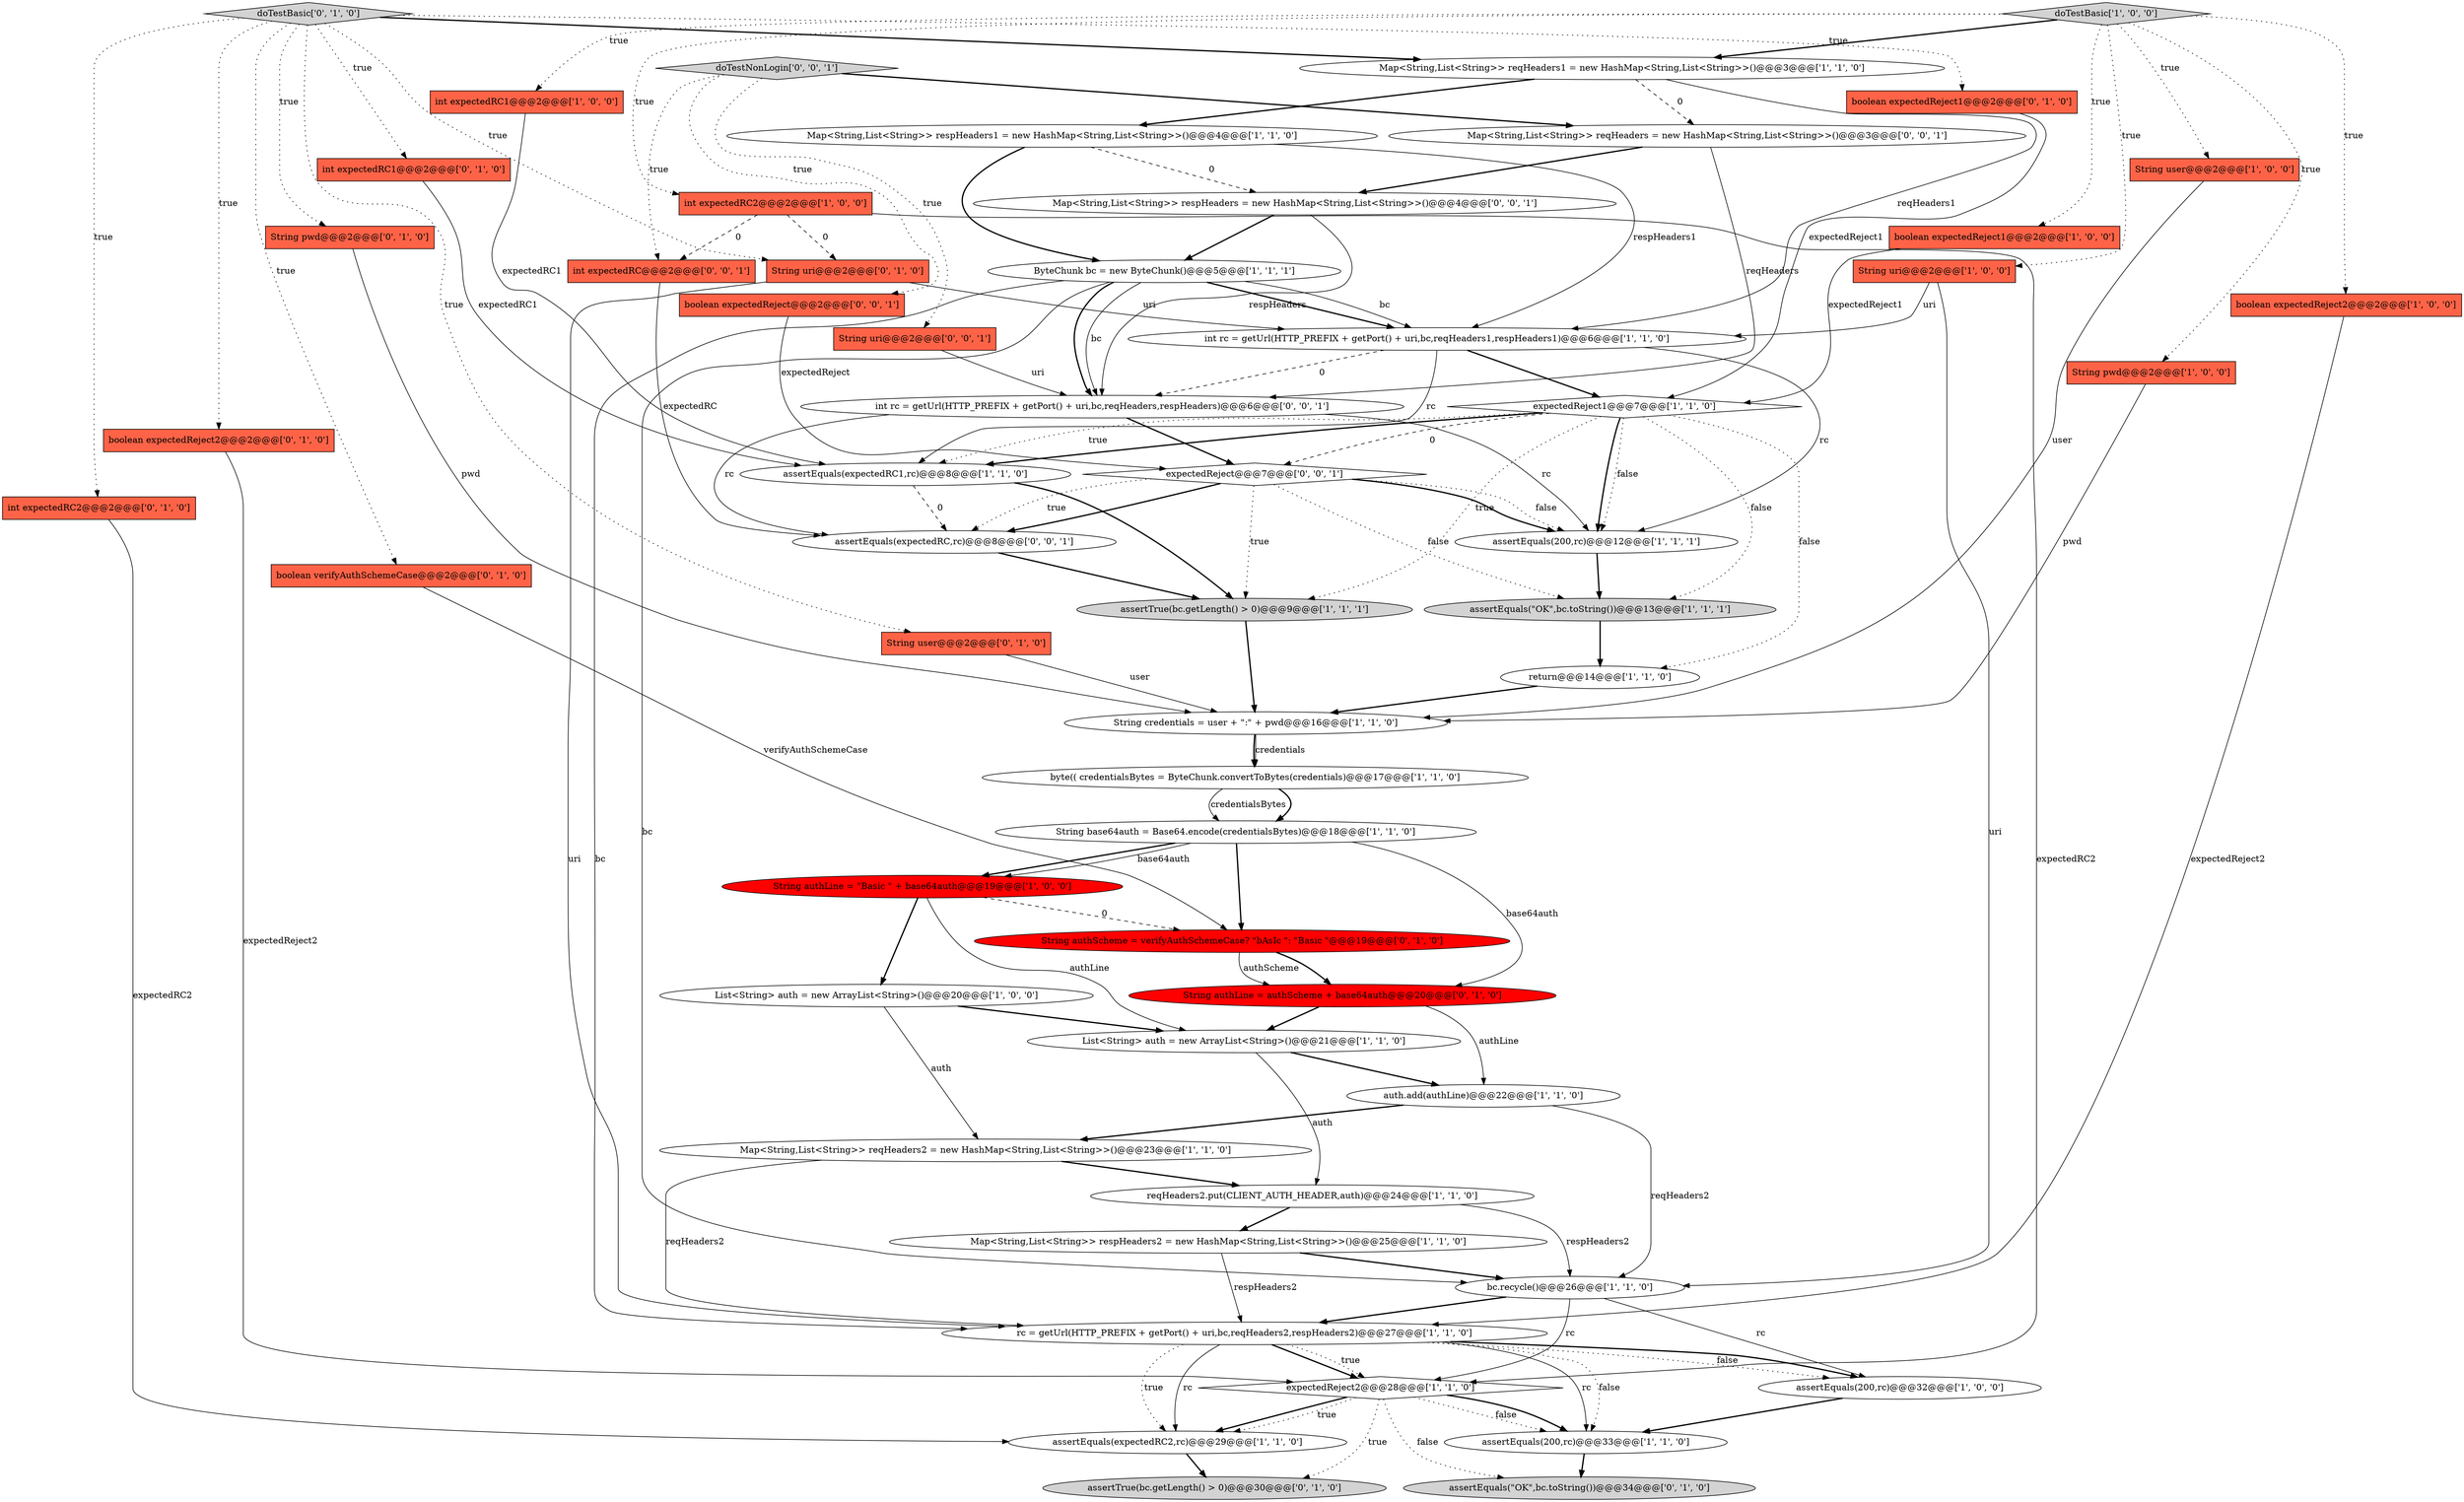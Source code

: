 digraph {
4 [style = filled, label = "return@@@14@@@['1', '1', '0']", fillcolor = white, shape = ellipse image = "AAA0AAABBB1BBB"];
46 [style = filled, label = "doTestBasic['0', '1', '0']", fillcolor = lightgray, shape = diamond image = "AAA0AAABBB2BBB"];
24 [style = filled, label = "String user@@@2@@@['1', '0', '0']", fillcolor = tomato, shape = box image = "AAA0AAABBB1BBB"];
45 [style = filled, label = "String uri@@@2@@@['0', '1', '0']", fillcolor = tomato, shape = box image = "AAA1AAABBB2BBB"];
32 [style = filled, label = "String authLine = \"Basic \" + base64auth@@@19@@@['1', '0', '0']", fillcolor = red, shape = ellipse image = "AAA1AAABBB1BBB"];
7 [style = filled, label = "doTestBasic['1', '0', '0']", fillcolor = lightgray, shape = diamond image = "AAA0AAABBB1BBB"];
35 [style = filled, label = "boolean expectedReject2@@@2@@@['0', '1', '0']", fillcolor = tomato, shape = box image = "AAA0AAABBB2BBB"];
15 [style = filled, label = "List<String> auth = new ArrayList<String>()@@@21@@@['1', '1', '0']", fillcolor = white, shape = ellipse image = "AAA0AAABBB1BBB"];
25 [style = filled, label = "Map<String,List<String>> respHeaders1 = new HashMap<String,List<String>>()@@@4@@@['1', '1', '0']", fillcolor = white, shape = ellipse image = "AAA0AAABBB1BBB"];
42 [style = filled, label = "boolean expectedReject1@@@2@@@['0', '1', '0']", fillcolor = tomato, shape = box image = "AAA0AAABBB2BBB"];
13 [style = filled, label = "assertEquals(expectedRC1,rc)@@@8@@@['1', '1', '0']", fillcolor = white, shape = ellipse image = "AAA0AAABBB1BBB"];
30 [style = filled, label = "List<String> auth = new ArrayList<String>()@@@20@@@['1', '0', '0']", fillcolor = white, shape = ellipse image = "AAA0AAABBB1BBB"];
26 [style = filled, label = "int rc = getUrl(HTTP_PREFIX + getPort() + uri,bc,reqHeaders1,respHeaders1)@@@6@@@['1', '1', '0']", fillcolor = white, shape = ellipse image = "AAA0AAABBB1BBB"];
41 [style = filled, label = "int expectedRC1@@@2@@@['0', '1', '0']", fillcolor = tomato, shape = box image = "AAA0AAABBB2BBB"];
12 [style = filled, label = "String base64auth = Base64.encode(credentialsBytes)@@@18@@@['1', '1', '0']", fillcolor = white, shape = ellipse image = "AAA0AAABBB1BBB"];
54 [style = filled, label = "int expectedRC@@@2@@@['0', '0', '1']", fillcolor = tomato, shape = box image = "AAA0AAABBB3BBB"];
38 [style = filled, label = "assertTrue(bc.getLength() > 0)@@@30@@@['0', '1', '0']", fillcolor = lightgray, shape = ellipse image = "AAA0AAABBB2BBB"];
2 [style = filled, label = "auth.add(authLine)@@@22@@@['1', '1', '0']", fillcolor = white, shape = ellipse image = "AAA0AAABBB1BBB"];
47 [style = filled, label = "Map<String,List<String>> respHeaders = new HashMap<String,List<String>>()@@@4@@@['0', '0', '1']", fillcolor = white, shape = ellipse image = "AAA0AAABBB3BBB"];
37 [style = filled, label = "String authLine = authScheme + base64auth@@@20@@@['0', '1', '0']", fillcolor = red, shape = ellipse image = "AAA1AAABBB2BBB"];
50 [style = filled, label = "boolean expectedReject@@@2@@@['0', '0', '1']", fillcolor = tomato, shape = box image = "AAA0AAABBB3BBB"];
18 [style = filled, label = "ByteChunk bc = new ByteChunk()@@@5@@@['1', '1', '1']", fillcolor = white, shape = ellipse image = "AAA0AAABBB1BBB"];
43 [style = filled, label = "int expectedRC2@@@2@@@['0', '1', '0']", fillcolor = tomato, shape = box image = "AAA0AAABBB2BBB"];
14 [style = filled, label = "String credentials = user + \":\" + pwd@@@16@@@['1', '1', '0']", fillcolor = white, shape = ellipse image = "AAA0AAABBB1BBB"];
17 [style = filled, label = "boolean expectedReject1@@@2@@@['1', '0', '0']", fillcolor = tomato, shape = box image = "AAA0AAABBB1BBB"];
11 [style = filled, label = "boolean expectedReject2@@@2@@@['1', '0', '0']", fillcolor = tomato, shape = box image = "AAA0AAABBB1BBB"];
0 [style = filled, label = "String uri@@@2@@@['1', '0', '0']", fillcolor = tomato, shape = box image = "AAA0AAABBB1BBB"];
21 [style = filled, label = "reqHeaders2.put(CLIENT_AUTH_HEADER,auth)@@@24@@@['1', '1', '0']", fillcolor = white, shape = ellipse image = "AAA0AAABBB1BBB"];
36 [style = filled, label = "boolean verifyAuthSchemeCase@@@2@@@['0', '1', '0']", fillcolor = tomato, shape = box image = "AAA0AAABBB2BBB"];
55 [style = filled, label = "assertEquals(expectedRC,rc)@@@8@@@['0', '0', '1']", fillcolor = white, shape = ellipse image = "AAA0AAABBB3BBB"];
31 [style = filled, label = "int expectedRC2@@@2@@@['1', '0', '0']", fillcolor = tomato, shape = box image = "AAA1AAABBB1BBB"];
53 [style = filled, label = "doTestNonLogin['0', '0', '1']", fillcolor = lightgray, shape = diamond image = "AAA0AAABBB3BBB"];
39 [style = filled, label = "assertEquals(\"OK\",bc.toString())@@@34@@@['0', '1', '0']", fillcolor = lightgray, shape = ellipse image = "AAA0AAABBB2BBB"];
23 [style = filled, label = "assertTrue(bc.getLength() > 0)@@@9@@@['1', '1', '1']", fillcolor = lightgray, shape = ellipse image = "AAA0AAABBB1BBB"];
49 [style = filled, label = "expectedReject@@@7@@@['0', '0', '1']", fillcolor = white, shape = diamond image = "AAA0AAABBB3BBB"];
10 [style = filled, label = "expectedReject1@@@7@@@['1', '1', '0']", fillcolor = white, shape = diamond image = "AAA0AAABBB1BBB"];
22 [style = filled, label = "assertEquals(200,rc)@@@12@@@['1', '1', '1']", fillcolor = white, shape = ellipse image = "AAA0AAABBB1BBB"];
34 [style = filled, label = "String user@@@2@@@['0', '1', '0']", fillcolor = tomato, shape = box image = "AAA0AAABBB2BBB"];
5 [style = filled, label = "Map<String,List<String>> reqHeaders2 = new HashMap<String,List<String>>()@@@23@@@['1', '1', '0']", fillcolor = white, shape = ellipse image = "AAA0AAABBB1BBB"];
40 [style = filled, label = "String pwd@@@2@@@['0', '1', '0']", fillcolor = tomato, shape = box image = "AAA0AAABBB2BBB"];
48 [style = filled, label = "Map<String,List<String>> reqHeaders = new HashMap<String,List<String>>()@@@3@@@['0', '0', '1']", fillcolor = white, shape = ellipse image = "AAA0AAABBB3BBB"];
51 [style = filled, label = "String uri@@@2@@@['0', '0', '1']", fillcolor = tomato, shape = box image = "AAA0AAABBB3BBB"];
3 [style = filled, label = "assertEquals(expectedRC2,rc)@@@29@@@['1', '1', '0']", fillcolor = white, shape = ellipse image = "AAA0AAABBB1BBB"];
52 [style = filled, label = "int rc = getUrl(HTTP_PREFIX + getPort() + uri,bc,reqHeaders,respHeaders)@@@6@@@['0', '0', '1']", fillcolor = white, shape = ellipse image = "AAA0AAABBB3BBB"];
33 [style = filled, label = "assertEquals(\"OK\",bc.toString())@@@13@@@['1', '1', '1']", fillcolor = lightgray, shape = ellipse image = "AAA0AAABBB1BBB"];
16 [style = filled, label = "rc = getUrl(HTTP_PREFIX + getPort() + uri,bc,reqHeaders2,respHeaders2)@@@27@@@['1', '1', '0']", fillcolor = white, shape = ellipse image = "AAA0AAABBB1BBB"];
1 [style = filled, label = "String pwd@@@2@@@['1', '0', '0']", fillcolor = tomato, shape = box image = "AAA0AAABBB1BBB"];
27 [style = filled, label = "Map<String,List<String>> respHeaders2 = new HashMap<String,List<String>>()@@@25@@@['1', '1', '0']", fillcolor = white, shape = ellipse image = "AAA0AAABBB1BBB"];
28 [style = filled, label = "assertEquals(200,rc)@@@32@@@['1', '0', '0']", fillcolor = white, shape = ellipse image = "AAA0AAABBB1BBB"];
9 [style = filled, label = "Map<String,List<String>> reqHeaders1 = new HashMap<String,List<String>>()@@@3@@@['1', '1', '0']", fillcolor = white, shape = ellipse image = "AAA0AAABBB1BBB"];
8 [style = filled, label = "byte(( credentialsBytes = ByteChunk.convertToBytes(credentials)@@@17@@@['1', '1', '0']", fillcolor = white, shape = ellipse image = "AAA0AAABBB1BBB"];
19 [style = filled, label = "expectedReject2@@@28@@@['1', '1', '0']", fillcolor = white, shape = diamond image = "AAA0AAABBB1BBB"];
6 [style = filled, label = "bc.recycle()@@@26@@@['1', '1', '0']", fillcolor = white, shape = ellipse image = "AAA0AAABBB1BBB"];
29 [style = filled, label = "assertEquals(200,rc)@@@33@@@['1', '1', '0']", fillcolor = white, shape = ellipse image = "AAA0AAABBB1BBB"];
44 [style = filled, label = "String authScheme = verifyAuthSchemeCase? \"bAsIc \": \"Basic \"@@@19@@@['0', '1', '0']", fillcolor = red, shape = ellipse image = "AAA1AAABBB2BBB"];
20 [style = filled, label = "int expectedRC1@@@2@@@['1', '0', '0']", fillcolor = tomato, shape = box image = "AAA0AAABBB1BBB"];
41->13 [style = solid, label="expectedRC1"];
13->55 [style = dashed, label="0"];
36->44 [style = solid, label="verifyAuthSchemeCase"];
20->13 [style = solid, label="expectedRC1"];
12->44 [style = bold, label=""];
27->16 [style = solid, label="respHeaders2"];
26->10 [style = bold, label=""];
49->55 [style = dotted, label="true"];
37->15 [style = bold, label=""];
14->8 [style = solid, label="credentials"];
3->38 [style = bold, label=""];
35->19 [style = solid, label="expectedReject2"];
49->22 [style = bold, label=""];
49->55 [style = bold, label=""];
7->9 [style = bold, label=""];
55->23 [style = bold, label=""];
21->6 [style = solid, label="respHeaders2"];
16->29 [style = solid, label="rc"];
51->52 [style = solid, label="uri"];
10->33 [style = dotted, label="false"];
10->49 [style = dashed, label="0"];
7->1 [style = dotted, label="true"];
19->39 [style = dotted, label="false"];
19->3 [style = bold, label=""];
17->10 [style = solid, label="expectedReject1"];
0->26 [style = solid, label="uri"];
53->48 [style = bold, label=""];
32->44 [style = dashed, label="0"];
22->33 [style = bold, label=""];
46->40 [style = dotted, label="true"];
53->51 [style = dotted, label="true"];
29->39 [style = bold, label=""];
11->16 [style = solid, label="expectedReject2"];
19->38 [style = dotted, label="true"];
10->22 [style = dotted, label="false"];
12->37 [style = solid, label="base64auth"];
16->19 [style = bold, label=""];
1->14 [style = solid, label="pwd"];
43->3 [style = solid, label="expectedRC2"];
45->16 [style = solid, label="uri"];
42->10 [style = solid, label="expectedReject1"];
23->14 [style = bold, label=""];
5->21 [style = bold, label=""];
10->23 [style = dotted, label="true"];
2->6 [style = solid, label="reqHeaders2"];
9->48 [style = dashed, label="0"];
19->3 [style = dotted, label="true"];
6->19 [style = solid, label="rc"];
48->52 [style = solid, label="reqHeaders"];
46->45 [style = dotted, label="true"];
19->29 [style = dotted, label="false"];
14->8 [style = bold, label=""];
44->37 [style = bold, label=""];
25->26 [style = solid, label="respHeaders1"];
7->17 [style = dotted, label="true"];
44->37 [style = solid, label="authScheme"];
30->15 [style = bold, label=""];
0->6 [style = solid, label="uri"];
28->29 [style = bold, label=""];
30->5 [style = solid, label="auth"];
18->16 [style = solid, label="bc"];
4->14 [style = bold, label=""];
6->28 [style = solid, label="rc"];
16->29 [style = dotted, label="false"];
46->9 [style = bold, label=""];
21->27 [style = bold, label=""];
47->18 [style = bold, label=""];
46->35 [style = dotted, label="true"];
54->55 [style = solid, label="expectedRC"];
19->29 [style = bold, label=""];
49->33 [style = dotted, label="false"];
33->4 [style = bold, label=""];
18->26 [style = bold, label=""];
25->18 [style = bold, label=""];
12->32 [style = bold, label=""];
7->31 [style = dotted, label="true"];
32->15 [style = solid, label="authLine"];
5->16 [style = solid, label="reqHeaders2"];
53->50 [style = dotted, label="true"];
25->47 [style = dashed, label="0"];
7->0 [style = dotted, label="true"];
32->30 [style = bold, label=""];
31->19 [style = solid, label="expectedRC2"];
49->23 [style = dotted, label="true"];
49->22 [style = dotted, label="false"];
40->14 [style = solid, label="pwd"];
18->52 [style = solid, label="bc"];
7->11 [style = dotted, label="true"];
10->13 [style = bold, label=""];
10->13 [style = dotted, label="true"];
52->55 [style = solid, label="rc"];
18->52 [style = bold, label=""];
8->12 [style = bold, label=""];
2->5 [style = bold, label=""];
10->22 [style = bold, label=""];
16->19 [style = dotted, label="true"];
46->36 [style = dotted, label="true"];
18->6 [style = solid, label="bc"];
15->2 [style = bold, label=""];
52->49 [style = bold, label=""];
8->12 [style = solid, label="credentialsBytes"];
31->45 [style = dashed, label="0"];
31->54 [style = dashed, label="0"];
50->49 [style = solid, label="expectedReject"];
46->41 [style = dotted, label="true"];
7->24 [style = dotted, label="true"];
16->3 [style = dotted, label="true"];
26->22 [style = solid, label="rc"];
27->6 [style = bold, label=""];
7->20 [style = dotted, label="true"];
24->14 [style = solid, label="user"];
52->22 [style = solid, label="rc"];
46->34 [style = dotted, label="true"];
12->32 [style = solid, label="base64auth"];
16->28 [style = dotted, label="false"];
16->28 [style = bold, label=""];
18->26 [style = solid, label="bc"];
6->16 [style = bold, label=""];
48->47 [style = bold, label=""];
26->13 [style = solid, label="rc"];
15->21 [style = solid, label="auth"];
9->25 [style = bold, label=""];
37->2 [style = solid, label="authLine"];
13->23 [style = bold, label=""];
45->26 [style = solid, label="uri"];
10->4 [style = dotted, label="false"];
46->42 [style = dotted, label="true"];
26->52 [style = dashed, label="0"];
53->54 [style = dotted, label="true"];
9->26 [style = solid, label="reqHeaders1"];
16->3 [style = solid, label="rc"];
34->14 [style = solid, label="user"];
47->52 [style = solid, label="respHeaders"];
46->43 [style = dotted, label="true"];
}
